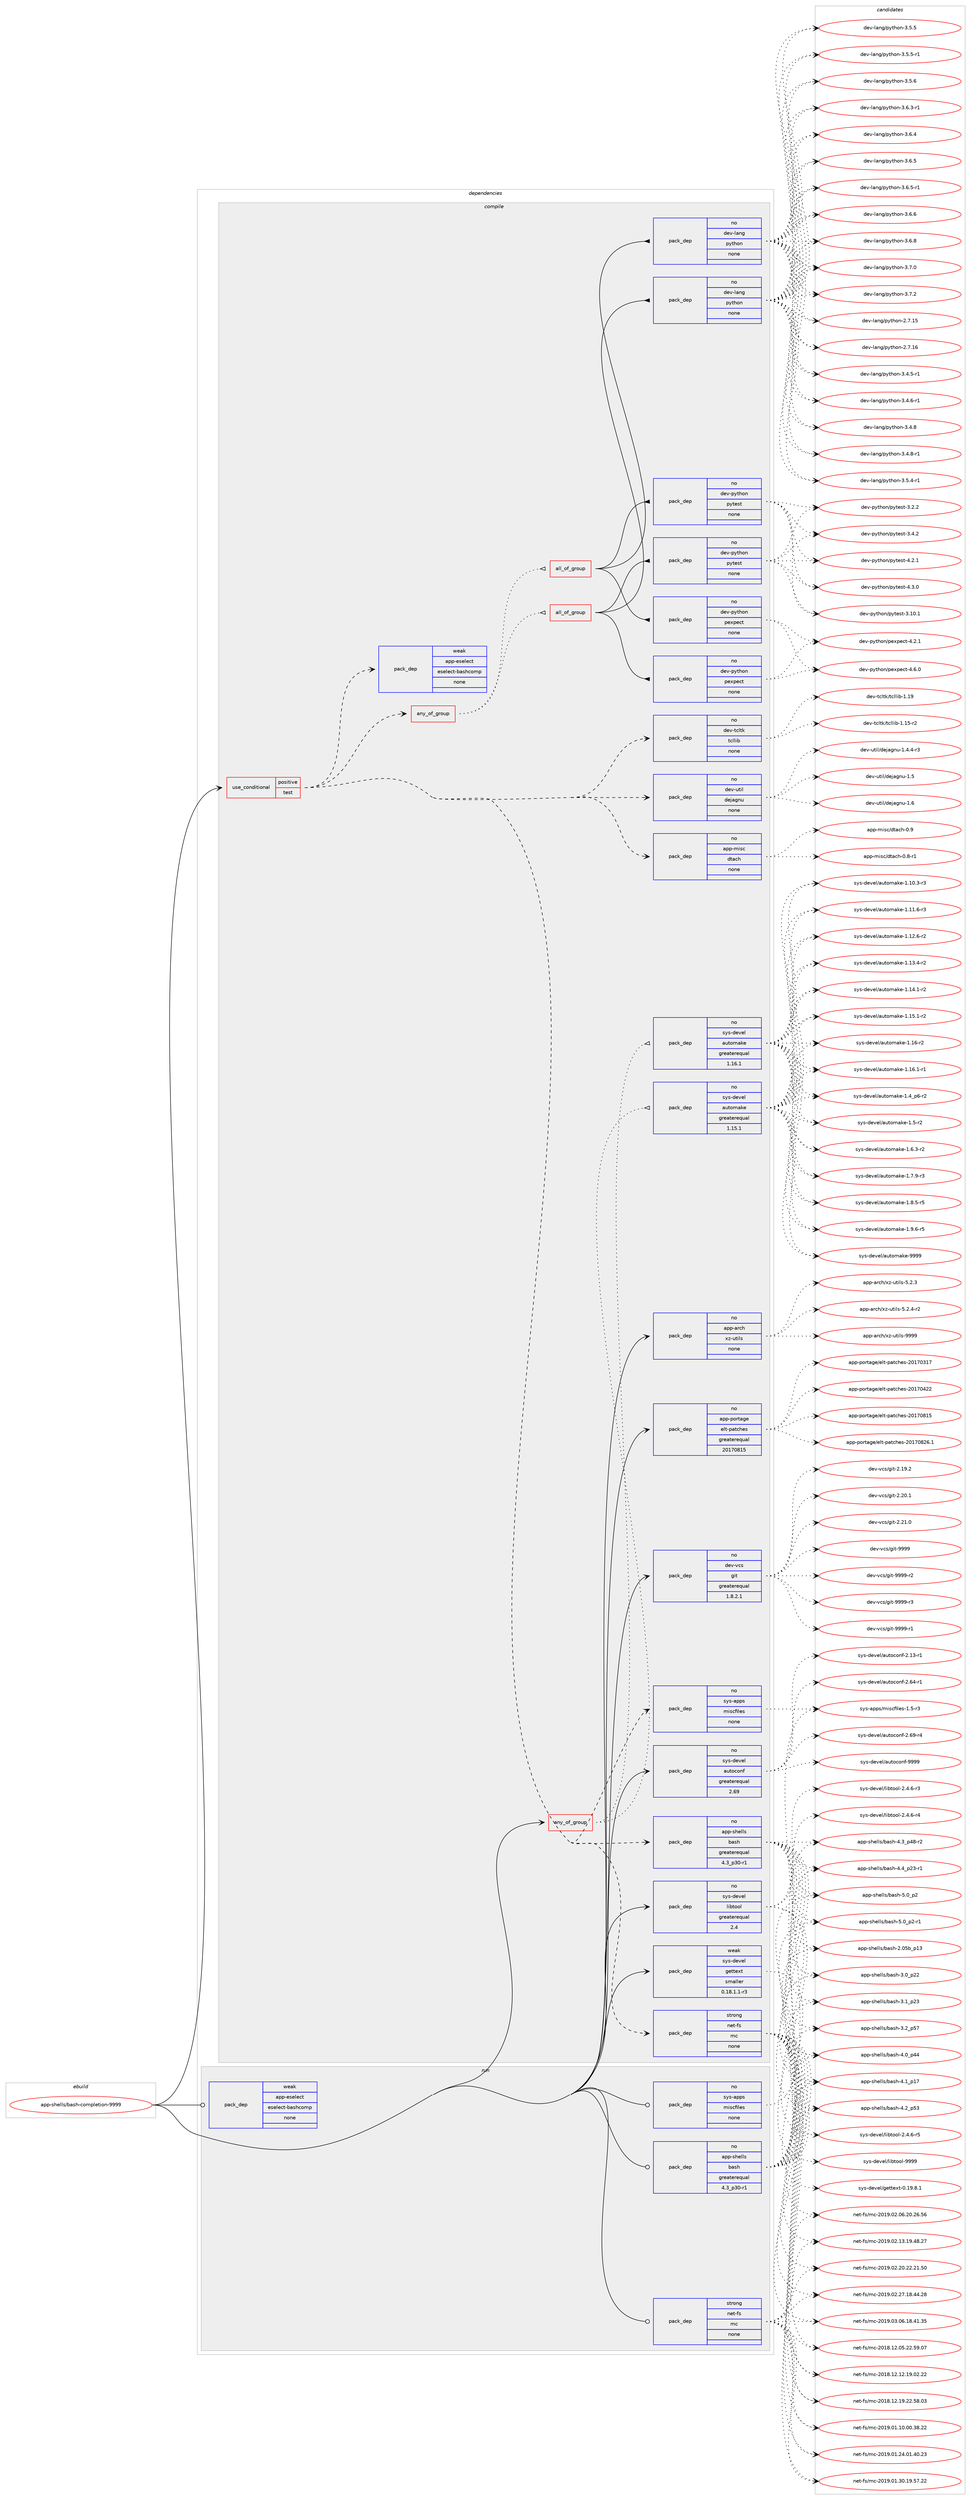 digraph prolog {

# *************
# Graph options
# *************

newrank=true;
concentrate=true;
compound=true;
graph [rankdir=LR,fontname=Helvetica,fontsize=10,ranksep=1.5];#, ranksep=2.5, nodesep=0.2];
edge  [arrowhead=vee];
node  [fontname=Helvetica,fontsize=10];

# **********
# The ebuild
# **********

subgraph cluster_leftcol {
color=gray;
rank=same;
label=<<i>ebuild</i>>;
id [label="app-shells/bash-completion-9999", color=red, width=4, href="../app-shells/bash-completion-9999.svg"];
}

# ****************
# The dependencies
# ****************

subgraph cluster_midcol {
color=gray;
label=<<i>dependencies</i>>;
subgraph cluster_compile {
fillcolor="#eeeeee";
style=filled;
label=<<i>compile</i>>;
subgraph any19889 {
dependency1307305 [label=<<TABLE BORDER="0" CELLBORDER="1" CELLSPACING="0" CELLPADDING="4"><TR><TD CELLPADDING="10">any_of_group</TD></TR></TABLE>>, shape=none, color=red];subgraph pack931637 {
dependency1307306 [label=<<TABLE BORDER="0" CELLBORDER="1" CELLSPACING="0" CELLPADDING="4" WIDTH="220"><TR><TD ROWSPAN="6" CELLPADDING="30">pack_dep</TD></TR><TR><TD WIDTH="110">no</TD></TR><TR><TD>sys-devel</TD></TR><TR><TD>automake</TD></TR><TR><TD>greaterequal</TD></TR><TR><TD>1.16.1</TD></TR></TABLE>>, shape=none, color=blue];
}
dependency1307305:e -> dependency1307306:w [weight=20,style="dotted",arrowhead="oinv"];
subgraph pack931638 {
dependency1307307 [label=<<TABLE BORDER="0" CELLBORDER="1" CELLSPACING="0" CELLPADDING="4" WIDTH="220"><TR><TD ROWSPAN="6" CELLPADDING="30">pack_dep</TD></TR><TR><TD WIDTH="110">no</TD></TR><TR><TD>sys-devel</TD></TR><TR><TD>automake</TD></TR><TR><TD>greaterequal</TD></TR><TR><TD>1.15.1</TD></TR></TABLE>>, shape=none, color=blue];
}
dependency1307305:e -> dependency1307307:w [weight=20,style="dotted",arrowhead="oinv"];
}
id:e -> dependency1307305:w [weight=20,style="solid",arrowhead="vee"];
subgraph cond355235 {
dependency1307308 [label=<<TABLE BORDER="0" CELLBORDER="1" CELLSPACING="0" CELLPADDING="4"><TR><TD ROWSPAN="3" CELLPADDING="10">use_conditional</TD></TR><TR><TD>positive</TD></TR><TR><TD>test</TD></TR></TABLE>>, shape=none, color=red];
subgraph pack931639 {
dependency1307309 [label=<<TABLE BORDER="0" CELLBORDER="1" CELLSPACING="0" CELLPADDING="4" WIDTH="220"><TR><TD ROWSPAN="6" CELLPADDING="30">pack_dep</TD></TR><TR><TD WIDTH="110">no</TD></TR><TR><TD>app-shells</TD></TR><TR><TD>bash</TD></TR><TR><TD>greaterequal</TD></TR><TR><TD>4.3_p30-r1</TD></TR></TABLE>>, shape=none, color=blue];
}
dependency1307308:e -> dependency1307309:w [weight=20,style="dashed",arrowhead="vee"];
subgraph pack931640 {
dependency1307310 [label=<<TABLE BORDER="0" CELLBORDER="1" CELLSPACING="0" CELLPADDING="4" WIDTH="220"><TR><TD ROWSPAN="6" CELLPADDING="30">pack_dep</TD></TR><TR><TD WIDTH="110">no</TD></TR><TR><TD>sys-apps</TD></TR><TR><TD>miscfiles</TD></TR><TR><TD>none</TD></TR><TR><TD></TD></TR></TABLE>>, shape=none, color=blue];
}
dependency1307308:e -> dependency1307310:w [weight=20,style="dashed",arrowhead="vee"];
subgraph pack931641 {
dependency1307311 [label=<<TABLE BORDER="0" CELLBORDER="1" CELLSPACING="0" CELLPADDING="4" WIDTH="220"><TR><TD ROWSPAN="6" CELLPADDING="30">pack_dep</TD></TR><TR><TD WIDTH="110">weak</TD></TR><TR><TD>app-eselect</TD></TR><TR><TD>eselect-bashcomp</TD></TR><TR><TD>none</TD></TR><TR><TD></TD></TR></TABLE>>, shape=none, color=blue];
}
dependency1307308:e -> dependency1307311:w [weight=20,style="dashed",arrowhead="vee"];
subgraph pack931642 {
dependency1307312 [label=<<TABLE BORDER="0" CELLBORDER="1" CELLSPACING="0" CELLPADDING="4" WIDTH="220"><TR><TD ROWSPAN="6" CELLPADDING="30">pack_dep</TD></TR><TR><TD WIDTH="110">strong</TD></TR><TR><TD>net-fs</TD></TR><TR><TD>mc</TD></TR><TR><TD>none</TD></TR><TR><TD></TD></TR></TABLE>>, shape=none, color=blue];
}
dependency1307308:e -> dependency1307312:w [weight=20,style="dashed",arrowhead="vee"];
subgraph pack931643 {
dependency1307313 [label=<<TABLE BORDER="0" CELLBORDER="1" CELLSPACING="0" CELLPADDING="4" WIDTH="220"><TR><TD ROWSPAN="6" CELLPADDING="30">pack_dep</TD></TR><TR><TD WIDTH="110">no</TD></TR><TR><TD>app-misc</TD></TR><TR><TD>dtach</TD></TR><TR><TD>none</TD></TR><TR><TD></TD></TR></TABLE>>, shape=none, color=blue];
}
dependency1307308:e -> dependency1307313:w [weight=20,style="dashed",arrowhead="vee"];
subgraph pack931644 {
dependency1307314 [label=<<TABLE BORDER="0" CELLBORDER="1" CELLSPACING="0" CELLPADDING="4" WIDTH="220"><TR><TD ROWSPAN="6" CELLPADDING="30">pack_dep</TD></TR><TR><TD WIDTH="110">no</TD></TR><TR><TD>dev-util</TD></TR><TR><TD>dejagnu</TD></TR><TR><TD>none</TD></TR><TR><TD></TD></TR></TABLE>>, shape=none, color=blue];
}
dependency1307308:e -> dependency1307314:w [weight=20,style="dashed",arrowhead="vee"];
subgraph pack931645 {
dependency1307315 [label=<<TABLE BORDER="0" CELLBORDER="1" CELLSPACING="0" CELLPADDING="4" WIDTH="220"><TR><TD ROWSPAN="6" CELLPADDING="30">pack_dep</TD></TR><TR><TD WIDTH="110">no</TD></TR><TR><TD>dev-tcltk</TD></TR><TR><TD>tcllib</TD></TR><TR><TD>none</TD></TR><TR><TD></TD></TR></TABLE>>, shape=none, color=blue];
}
dependency1307308:e -> dependency1307315:w [weight=20,style="dashed",arrowhead="vee"];
subgraph any19890 {
dependency1307316 [label=<<TABLE BORDER="0" CELLBORDER="1" CELLSPACING="0" CELLPADDING="4"><TR><TD CELLPADDING="10">any_of_group</TD></TR></TABLE>>, shape=none, color=red];subgraph all547 {
dependency1307317 [label=<<TABLE BORDER="0" CELLBORDER="1" CELLSPACING="0" CELLPADDING="4"><TR><TD CELLPADDING="10">all_of_group</TD></TR></TABLE>>, shape=none, color=red];subgraph pack931646 {
dependency1307318 [label=<<TABLE BORDER="0" CELLBORDER="1" CELLSPACING="0" CELLPADDING="4" WIDTH="220"><TR><TD ROWSPAN="6" CELLPADDING="30">pack_dep</TD></TR><TR><TD WIDTH="110">no</TD></TR><TR><TD>dev-lang</TD></TR><TR><TD>python</TD></TR><TR><TD>none</TD></TR><TR><TD></TD></TR></TABLE>>, shape=none, color=blue];
}
dependency1307317:e -> dependency1307318:w [weight=20,style="solid",arrowhead="inv"];
subgraph pack931647 {
dependency1307319 [label=<<TABLE BORDER="0" CELLBORDER="1" CELLSPACING="0" CELLPADDING="4" WIDTH="220"><TR><TD ROWSPAN="6" CELLPADDING="30">pack_dep</TD></TR><TR><TD WIDTH="110">no</TD></TR><TR><TD>dev-python</TD></TR><TR><TD>pexpect</TD></TR><TR><TD>none</TD></TR><TR><TD></TD></TR></TABLE>>, shape=none, color=blue];
}
dependency1307317:e -> dependency1307319:w [weight=20,style="solid",arrowhead="inv"];
subgraph pack931648 {
dependency1307320 [label=<<TABLE BORDER="0" CELLBORDER="1" CELLSPACING="0" CELLPADDING="4" WIDTH="220"><TR><TD ROWSPAN="6" CELLPADDING="30">pack_dep</TD></TR><TR><TD WIDTH="110">no</TD></TR><TR><TD>dev-python</TD></TR><TR><TD>pytest</TD></TR><TR><TD>none</TD></TR><TR><TD></TD></TR></TABLE>>, shape=none, color=blue];
}
dependency1307317:e -> dependency1307320:w [weight=20,style="solid",arrowhead="inv"];
}
dependency1307316:e -> dependency1307317:w [weight=20,style="dotted",arrowhead="oinv"];
subgraph all548 {
dependency1307321 [label=<<TABLE BORDER="0" CELLBORDER="1" CELLSPACING="0" CELLPADDING="4"><TR><TD CELLPADDING="10">all_of_group</TD></TR></TABLE>>, shape=none, color=red];subgraph pack931649 {
dependency1307322 [label=<<TABLE BORDER="0" CELLBORDER="1" CELLSPACING="0" CELLPADDING="4" WIDTH="220"><TR><TD ROWSPAN="6" CELLPADDING="30">pack_dep</TD></TR><TR><TD WIDTH="110">no</TD></TR><TR><TD>dev-lang</TD></TR><TR><TD>python</TD></TR><TR><TD>none</TD></TR><TR><TD></TD></TR></TABLE>>, shape=none, color=blue];
}
dependency1307321:e -> dependency1307322:w [weight=20,style="solid",arrowhead="inv"];
subgraph pack931650 {
dependency1307323 [label=<<TABLE BORDER="0" CELLBORDER="1" CELLSPACING="0" CELLPADDING="4" WIDTH="220"><TR><TD ROWSPAN="6" CELLPADDING="30">pack_dep</TD></TR><TR><TD WIDTH="110">no</TD></TR><TR><TD>dev-python</TD></TR><TR><TD>pexpect</TD></TR><TR><TD>none</TD></TR><TR><TD></TD></TR></TABLE>>, shape=none, color=blue];
}
dependency1307321:e -> dependency1307323:w [weight=20,style="solid",arrowhead="inv"];
subgraph pack931651 {
dependency1307324 [label=<<TABLE BORDER="0" CELLBORDER="1" CELLSPACING="0" CELLPADDING="4" WIDTH="220"><TR><TD ROWSPAN="6" CELLPADDING="30">pack_dep</TD></TR><TR><TD WIDTH="110">no</TD></TR><TR><TD>dev-python</TD></TR><TR><TD>pytest</TD></TR><TR><TD>none</TD></TR><TR><TD></TD></TR></TABLE>>, shape=none, color=blue];
}
dependency1307321:e -> dependency1307324:w [weight=20,style="solid",arrowhead="inv"];
}
dependency1307316:e -> dependency1307321:w [weight=20,style="dotted",arrowhead="oinv"];
}
dependency1307308:e -> dependency1307316:w [weight=20,style="dashed",arrowhead="vee"];
}
id:e -> dependency1307308:w [weight=20,style="solid",arrowhead="vee"];
subgraph pack931652 {
dependency1307325 [label=<<TABLE BORDER="0" CELLBORDER="1" CELLSPACING="0" CELLPADDING="4" WIDTH="220"><TR><TD ROWSPAN="6" CELLPADDING="30">pack_dep</TD></TR><TR><TD WIDTH="110">no</TD></TR><TR><TD>app-arch</TD></TR><TR><TD>xz-utils</TD></TR><TR><TD>none</TD></TR><TR><TD></TD></TR></TABLE>>, shape=none, color=blue];
}
id:e -> dependency1307325:w [weight=20,style="solid",arrowhead="vee"];
subgraph pack931653 {
dependency1307326 [label=<<TABLE BORDER="0" CELLBORDER="1" CELLSPACING="0" CELLPADDING="4" WIDTH="220"><TR><TD ROWSPAN="6" CELLPADDING="30">pack_dep</TD></TR><TR><TD WIDTH="110">no</TD></TR><TR><TD>app-portage</TD></TR><TR><TD>elt-patches</TD></TR><TR><TD>greaterequal</TD></TR><TR><TD>20170815</TD></TR></TABLE>>, shape=none, color=blue];
}
id:e -> dependency1307326:w [weight=20,style="solid",arrowhead="vee"];
subgraph pack931654 {
dependency1307327 [label=<<TABLE BORDER="0" CELLBORDER="1" CELLSPACING="0" CELLPADDING="4" WIDTH="220"><TR><TD ROWSPAN="6" CELLPADDING="30">pack_dep</TD></TR><TR><TD WIDTH="110">no</TD></TR><TR><TD>dev-vcs</TD></TR><TR><TD>git</TD></TR><TR><TD>greaterequal</TD></TR><TR><TD>1.8.2.1</TD></TR></TABLE>>, shape=none, color=blue];
}
id:e -> dependency1307327:w [weight=20,style="solid",arrowhead="vee"];
subgraph pack931655 {
dependency1307328 [label=<<TABLE BORDER="0" CELLBORDER="1" CELLSPACING="0" CELLPADDING="4" WIDTH="220"><TR><TD ROWSPAN="6" CELLPADDING="30">pack_dep</TD></TR><TR><TD WIDTH="110">no</TD></TR><TR><TD>sys-devel</TD></TR><TR><TD>autoconf</TD></TR><TR><TD>greaterequal</TD></TR><TR><TD>2.69</TD></TR></TABLE>>, shape=none, color=blue];
}
id:e -> dependency1307328:w [weight=20,style="solid",arrowhead="vee"];
subgraph pack931656 {
dependency1307329 [label=<<TABLE BORDER="0" CELLBORDER="1" CELLSPACING="0" CELLPADDING="4" WIDTH="220"><TR><TD ROWSPAN="6" CELLPADDING="30">pack_dep</TD></TR><TR><TD WIDTH="110">no</TD></TR><TR><TD>sys-devel</TD></TR><TR><TD>libtool</TD></TR><TR><TD>greaterequal</TD></TR><TR><TD>2.4</TD></TR></TABLE>>, shape=none, color=blue];
}
id:e -> dependency1307329:w [weight=20,style="solid",arrowhead="vee"];
subgraph pack931657 {
dependency1307330 [label=<<TABLE BORDER="0" CELLBORDER="1" CELLSPACING="0" CELLPADDING="4" WIDTH="220"><TR><TD ROWSPAN="6" CELLPADDING="30">pack_dep</TD></TR><TR><TD WIDTH="110">weak</TD></TR><TR><TD>sys-devel</TD></TR><TR><TD>gettext</TD></TR><TR><TD>smaller</TD></TR><TR><TD>0.18.1.1-r3</TD></TR></TABLE>>, shape=none, color=blue];
}
id:e -> dependency1307330:w [weight=20,style="solid",arrowhead="vee"];
}
subgraph cluster_compileandrun {
fillcolor="#eeeeee";
style=filled;
label=<<i>compile and run</i>>;
}
subgraph cluster_run {
fillcolor="#eeeeee";
style=filled;
label=<<i>run</i>>;
subgraph pack931658 {
dependency1307331 [label=<<TABLE BORDER="0" CELLBORDER="1" CELLSPACING="0" CELLPADDING="4" WIDTH="220"><TR><TD ROWSPAN="6" CELLPADDING="30">pack_dep</TD></TR><TR><TD WIDTH="110">no</TD></TR><TR><TD>app-shells</TD></TR><TR><TD>bash</TD></TR><TR><TD>greaterequal</TD></TR><TR><TD>4.3_p30-r1</TD></TR></TABLE>>, shape=none, color=blue];
}
id:e -> dependency1307331:w [weight=20,style="solid",arrowhead="odot"];
subgraph pack931659 {
dependency1307332 [label=<<TABLE BORDER="0" CELLBORDER="1" CELLSPACING="0" CELLPADDING="4" WIDTH="220"><TR><TD ROWSPAN="6" CELLPADDING="30">pack_dep</TD></TR><TR><TD WIDTH="110">no</TD></TR><TR><TD>sys-apps</TD></TR><TR><TD>miscfiles</TD></TR><TR><TD>none</TD></TR><TR><TD></TD></TR></TABLE>>, shape=none, color=blue];
}
id:e -> dependency1307332:w [weight=20,style="solid",arrowhead="odot"];
subgraph pack931660 {
dependency1307333 [label=<<TABLE BORDER="0" CELLBORDER="1" CELLSPACING="0" CELLPADDING="4" WIDTH="220"><TR><TD ROWSPAN="6" CELLPADDING="30">pack_dep</TD></TR><TR><TD WIDTH="110">strong</TD></TR><TR><TD>net-fs</TD></TR><TR><TD>mc</TD></TR><TR><TD>none</TD></TR><TR><TD></TD></TR></TABLE>>, shape=none, color=blue];
}
id:e -> dependency1307333:w [weight=20,style="solid",arrowhead="odot"];
subgraph pack931661 {
dependency1307334 [label=<<TABLE BORDER="0" CELLBORDER="1" CELLSPACING="0" CELLPADDING="4" WIDTH="220"><TR><TD ROWSPAN="6" CELLPADDING="30">pack_dep</TD></TR><TR><TD WIDTH="110">weak</TD></TR><TR><TD>app-eselect</TD></TR><TR><TD>eselect-bashcomp</TD></TR><TR><TD>none</TD></TR><TR><TD></TD></TR></TABLE>>, shape=none, color=blue];
}
id:e -> dependency1307334:w [weight=20,style="solid",arrowhead="odot"];
}
}

# **************
# The candidates
# **************

subgraph cluster_choices {
rank=same;
color=gray;
label=<<i>candidates</i>>;

subgraph choice931637 {
color=black;
nodesep=1;
choice11512111545100101118101108479711711611110997107101454946494846514511451 [label="sys-devel/automake-1.10.3-r3", color=red, width=4,href="../sys-devel/automake-1.10.3-r3.svg"];
choice11512111545100101118101108479711711611110997107101454946494946544511451 [label="sys-devel/automake-1.11.6-r3", color=red, width=4,href="../sys-devel/automake-1.11.6-r3.svg"];
choice11512111545100101118101108479711711611110997107101454946495046544511450 [label="sys-devel/automake-1.12.6-r2", color=red, width=4,href="../sys-devel/automake-1.12.6-r2.svg"];
choice11512111545100101118101108479711711611110997107101454946495146524511450 [label="sys-devel/automake-1.13.4-r2", color=red, width=4,href="../sys-devel/automake-1.13.4-r2.svg"];
choice11512111545100101118101108479711711611110997107101454946495246494511450 [label="sys-devel/automake-1.14.1-r2", color=red, width=4,href="../sys-devel/automake-1.14.1-r2.svg"];
choice11512111545100101118101108479711711611110997107101454946495346494511450 [label="sys-devel/automake-1.15.1-r2", color=red, width=4,href="../sys-devel/automake-1.15.1-r2.svg"];
choice1151211154510010111810110847971171161111099710710145494649544511450 [label="sys-devel/automake-1.16-r2", color=red, width=4,href="../sys-devel/automake-1.16-r2.svg"];
choice11512111545100101118101108479711711611110997107101454946495446494511449 [label="sys-devel/automake-1.16.1-r1", color=red, width=4,href="../sys-devel/automake-1.16.1-r1.svg"];
choice115121115451001011181011084797117116111109971071014549465295112544511450 [label="sys-devel/automake-1.4_p6-r2", color=red, width=4,href="../sys-devel/automake-1.4_p6-r2.svg"];
choice11512111545100101118101108479711711611110997107101454946534511450 [label="sys-devel/automake-1.5-r2", color=red, width=4,href="../sys-devel/automake-1.5-r2.svg"];
choice115121115451001011181011084797117116111109971071014549465446514511450 [label="sys-devel/automake-1.6.3-r2", color=red, width=4,href="../sys-devel/automake-1.6.3-r2.svg"];
choice115121115451001011181011084797117116111109971071014549465546574511451 [label="sys-devel/automake-1.7.9-r3", color=red, width=4,href="../sys-devel/automake-1.7.9-r3.svg"];
choice115121115451001011181011084797117116111109971071014549465646534511453 [label="sys-devel/automake-1.8.5-r5", color=red, width=4,href="../sys-devel/automake-1.8.5-r5.svg"];
choice115121115451001011181011084797117116111109971071014549465746544511453 [label="sys-devel/automake-1.9.6-r5", color=red, width=4,href="../sys-devel/automake-1.9.6-r5.svg"];
choice115121115451001011181011084797117116111109971071014557575757 [label="sys-devel/automake-9999", color=red, width=4,href="../sys-devel/automake-9999.svg"];
dependency1307306:e -> choice11512111545100101118101108479711711611110997107101454946494846514511451:w [style=dotted,weight="100"];
dependency1307306:e -> choice11512111545100101118101108479711711611110997107101454946494946544511451:w [style=dotted,weight="100"];
dependency1307306:e -> choice11512111545100101118101108479711711611110997107101454946495046544511450:w [style=dotted,weight="100"];
dependency1307306:e -> choice11512111545100101118101108479711711611110997107101454946495146524511450:w [style=dotted,weight="100"];
dependency1307306:e -> choice11512111545100101118101108479711711611110997107101454946495246494511450:w [style=dotted,weight="100"];
dependency1307306:e -> choice11512111545100101118101108479711711611110997107101454946495346494511450:w [style=dotted,weight="100"];
dependency1307306:e -> choice1151211154510010111810110847971171161111099710710145494649544511450:w [style=dotted,weight="100"];
dependency1307306:e -> choice11512111545100101118101108479711711611110997107101454946495446494511449:w [style=dotted,weight="100"];
dependency1307306:e -> choice115121115451001011181011084797117116111109971071014549465295112544511450:w [style=dotted,weight="100"];
dependency1307306:e -> choice11512111545100101118101108479711711611110997107101454946534511450:w [style=dotted,weight="100"];
dependency1307306:e -> choice115121115451001011181011084797117116111109971071014549465446514511450:w [style=dotted,weight="100"];
dependency1307306:e -> choice115121115451001011181011084797117116111109971071014549465546574511451:w [style=dotted,weight="100"];
dependency1307306:e -> choice115121115451001011181011084797117116111109971071014549465646534511453:w [style=dotted,weight="100"];
dependency1307306:e -> choice115121115451001011181011084797117116111109971071014549465746544511453:w [style=dotted,weight="100"];
dependency1307306:e -> choice115121115451001011181011084797117116111109971071014557575757:w [style=dotted,weight="100"];
}
subgraph choice931638 {
color=black;
nodesep=1;
choice11512111545100101118101108479711711611110997107101454946494846514511451 [label="sys-devel/automake-1.10.3-r3", color=red, width=4,href="../sys-devel/automake-1.10.3-r3.svg"];
choice11512111545100101118101108479711711611110997107101454946494946544511451 [label="sys-devel/automake-1.11.6-r3", color=red, width=4,href="../sys-devel/automake-1.11.6-r3.svg"];
choice11512111545100101118101108479711711611110997107101454946495046544511450 [label="sys-devel/automake-1.12.6-r2", color=red, width=4,href="../sys-devel/automake-1.12.6-r2.svg"];
choice11512111545100101118101108479711711611110997107101454946495146524511450 [label="sys-devel/automake-1.13.4-r2", color=red, width=4,href="../sys-devel/automake-1.13.4-r2.svg"];
choice11512111545100101118101108479711711611110997107101454946495246494511450 [label="sys-devel/automake-1.14.1-r2", color=red, width=4,href="../sys-devel/automake-1.14.1-r2.svg"];
choice11512111545100101118101108479711711611110997107101454946495346494511450 [label="sys-devel/automake-1.15.1-r2", color=red, width=4,href="../sys-devel/automake-1.15.1-r2.svg"];
choice1151211154510010111810110847971171161111099710710145494649544511450 [label="sys-devel/automake-1.16-r2", color=red, width=4,href="../sys-devel/automake-1.16-r2.svg"];
choice11512111545100101118101108479711711611110997107101454946495446494511449 [label="sys-devel/automake-1.16.1-r1", color=red, width=4,href="../sys-devel/automake-1.16.1-r1.svg"];
choice115121115451001011181011084797117116111109971071014549465295112544511450 [label="sys-devel/automake-1.4_p6-r2", color=red, width=4,href="../sys-devel/automake-1.4_p6-r2.svg"];
choice11512111545100101118101108479711711611110997107101454946534511450 [label="sys-devel/automake-1.5-r2", color=red, width=4,href="../sys-devel/automake-1.5-r2.svg"];
choice115121115451001011181011084797117116111109971071014549465446514511450 [label="sys-devel/automake-1.6.3-r2", color=red, width=4,href="../sys-devel/automake-1.6.3-r2.svg"];
choice115121115451001011181011084797117116111109971071014549465546574511451 [label="sys-devel/automake-1.7.9-r3", color=red, width=4,href="../sys-devel/automake-1.7.9-r3.svg"];
choice115121115451001011181011084797117116111109971071014549465646534511453 [label="sys-devel/automake-1.8.5-r5", color=red, width=4,href="../sys-devel/automake-1.8.5-r5.svg"];
choice115121115451001011181011084797117116111109971071014549465746544511453 [label="sys-devel/automake-1.9.6-r5", color=red, width=4,href="../sys-devel/automake-1.9.6-r5.svg"];
choice115121115451001011181011084797117116111109971071014557575757 [label="sys-devel/automake-9999", color=red, width=4,href="../sys-devel/automake-9999.svg"];
dependency1307307:e -> choice11512111545100101118101108479711711611110997107101454946494846514511451:w [style=dotted,weight="100"];
dependency1307307:e -> choice11512111545100101118101108479711711611110997107101454946494946544511451:w [style=dotted,weight="100"];
dependency1307307:e -> choice11512111545100101118101108479711711611110997107101454946495046544511450:w [style=dotted,weight="100"];
dependency1307307:e -> choice11512111545100101118101108479711711611110997107101454946495146524511450:w [style=dotted,weight="100"];
dependency1307307:e -> choice11512111545100101118101108479711711611110997107101454946495246494511450:w [style=dotted,weight="100"];
dependency1307307:e -> choice11512111545100101118101108479711711611110997107101454946495346494511450:w [style=dotted,weight="100"];
dependency1307307:e -> choice1151211154510010111810110847971171161111099710710145494649544511450:w [style=dotted,weight="100"];
dependency1307307:e -> choice11512111545100101118101108479711711611110997107101454946495446494511449:w [style=dotted,weight="100"];
dependency1307307:e -> choice115121115451001011181011084797117116111109971071014549465295112544511450:w [style=dotted,weight="100"];
dependency1307307:e -> choice11512111545100101118101108479711711611110997107101454946534511450:w [style=dotted,weight="100"];
dependency1307307:e -> choice115121115451001011181011084797117116111109971071014549465446514511450:w [style=dotted,weight="100"];
dependency1307307:e -> choice115121115451001011181011084797117116111109971071014549465546574511451:w [style=dotted,weight="100"];
dependency1307307:e -> choice115121115451001011181011084797117116111109971071014549465646534511453:w [style=dotted,weight="100"];
dependency1307307:e -> choice115121115451001011181011084797117116111109971071014549465746544511453:w [style=dotted,weight="100"];
dependency1307307:e -> choice115121115451001011181011084797117116111109971071014557575757:w [style=dotted,weight="100"];
}
subgraph choice931639 {
color=black;
nodesep=1;
choice9711211245115104101108108115479897115104455046485398951124951 [label="app-shells/bash-2.05b_p13", color=red, width=4,href="../app-shells/bash-2.05b_p13.svg"];
choice971121124511510410110810811547989711510445514648951125050 [label="app-shells/bash-3.0_p22", color=red, width=4,href="../app-shells/bash-3.0_p22.svg"];
choice971121124511510410110810811547989711510445514649951125051 [label="app-shells/bash-3.1_p23", color=red, width=4,href="../app-shells/bash-3.1_p23.svg"];
choice971121124511510410110810811547989711510445514650951125355 [label="app-shells/bash-3.2_p57", color=red, width=4,href="../app-shells/bash-3.2_p57.svg"];
choice971121124511510410110810811547989711510445524648951125252 [label="app-shells/bash-4.0_p44", color=red, width=4,href="../app-shells/bash-4.0_p44.svg"];
choice971121124511510410110810811547989711510445524649951124955 [label="app-shells/bash-4.1_p17", color=red, width=4,href="../app-shells/bash-4.1_p17.svg"];
choice971121124511510410110810811547989711510445524650951125351 [label="app-shells/bash-4.2_p53", color=red, width=4,href="../app-shells/bash-4.2_p53.svg"];
choice9711211245115104101108108115479897115104455246519511252564511450 [label="app-shells/bash-4.3_p48-r2", color=red, width=4,href="../app-shells/bash-4.3_p48-r2.svg"];
choice9711211245115104101108108115479897115104455246529511250514511449 [label="app-shells/bash-4.4_p23-r1", color=red, width=4,href="../app-shells/bash-4.4_p23-r1.svg"];
choice9711211245115104101108108115479897115104455346489511250 [label="app-shells/bash-5.0_p2", color=red, width=4,href="../app-shells/bash-5.0_p2.svg"];
choice97112112451151041011081081154798971151044553464895112504511449 [label="app-shells/bash-5.0_p2-r1", color=red, width=4,href="../app-shells/bash-5.0_p2-r1.svg"];
dependency1307309:e -> choice9711211245115104101108108115479897115104455046485398951124951:w [style=dotted,weight="100"];
dependency1307309:e -> choice971121124511510410110810811547989711510445514648951125050:w [style=dotted,weight="100"];
dependency1307309:e -> choice971121124511510410110810811547989711510445514649951125051:w [style=dotted,weight="100"];
dependency1307309:e -> choice971121124511510410110810811547989711510445514650951125355:w [style=dotted,weight="100"];
dependency1307309:e -> choice971121124511510410110810811547989711510445524648951125252:w [style=dotted,weight="100"];
dependency1307309:e -> choice971121124511510410110810811547989711510445524649951124955:w [style=dotted,weight="100"];
dependency1307309:e -> choice971121124511510410110810811547989711510445524650951125351:w [style=dotted,weight="100"];
dependency1307309:e -> choice9711211245115104101108108115479897115104455246519511252564511450:w [style=dotted,weight="100"];
dependency1307309:e -> choice9711211245115104101108108115479897115104455246529511250514511449:w [style=dotted,weight="100"];
dependency1307309:e -> choice9711211245115104101108108115479897115104455346489511250:w [style=dotted,weight="100"];
dependency1307309:e -> choice97112112451151041011081081154798971151044553464895112504511449:w [style=dotted,weight="100"];
}
subgraph choice931640 {
color=black;
nodesep=1;
choice11512111545971121121154710910511599102105108101115454946534511451 [label="sys-apps/miscfiles-1.5-r3", color=red, width=4,href="../sys-apps/miscfiles-1.5-r3.svg"];
dependency1307310:e -> choice11512111545971121121154710910511599102105108101115454946534511451:w [style=dotted,weight="100"];
}
subgraph choice931641 {
color=black;
nodesep=1;
}
subgraph choice931642 {
color=black;
nodesep=1;
choice1101011164510211547109994550484956464950464853465050465357464855 [label="net-fs/mc-2018.12.05.22.59.07", color=red, width=4,href="../net-fs/mc-2018.12.05.22.59.07.svg"];
choice1101011164510211547109994550484956464950464950464957464850465050 [label="net-fs/mc-2018.12.12.19.02.22", color=red, width=4,href="../net-fs/mc-2018.12.12.19.02.22.svg"];
choice1101011164510211547109994550484956464950464957465050465356464851 [label="net-fs/mc-2018.12.19.22.58.03", color=red, width=4,href="../net-fs/mc-2018.12.19.22.58.03.svg"];
choice1101011164510211547109994550484957464849464948464848465156465050 [label="net-fs/mc-2019.01.10.00.38.22", color=red, width=4,href="../net-fs/mc-2019.01.10.00.38.22.svg"];
choice1101011164510211547109994550484957464849465052464849465248465051 [label="net-fs/mc-2019.01.24.01.40.23", color=red, width=4,href="../net-fs/mc-2019.01.24.01.40.23.svg"];
choice1101011164510211547109994550484957464849465148464957465355465050 [label="net-fs/mc-2019.01.30.19.57.22", color=red, width=4,href="../net-fs/mc-2019.01.30.19.57.22.svg"];
choice1101011164510211547109994550484957464850464854465048465054465354 [label="net-fs/mc-2019.02.06.20.26.56", color=red, width=4,href="../net-fs/mc-2019.02.06.20.26.56.svg"];
choice1101011164510211547109994550484957464850464951464957465256465055 [label="net-fs/mc-2019.02.13.19.48.27", color=red, width=4,href="../net-fs/mc-2019.02.13.19.48.27.svg"];
choice1101011164510211547109994550484957464850465048465050465049465348 [label="net-fs/mc-2019.02.20.22.21.50", color=red, width=4,href="../net-fs/mc-2019.02.20.22.21.50.svg"];
choice1101011164510211547109994550484957464850465055464956465252465056 [label="net-fs/mc-2019.02.27.18.44.28", color=red, width=4,href="../net-fs/mc-2019.02.27.18.44.28.svg"];
choice1101011164510211547109994550484957464851464854464956465249465153 [label="net-fs/mc-2019.03.06.18.41.35", color=red, width=4,href="../net-fs/mc-2019.03.06.18.41.35.svg"];
dependency1307312:e -> choice1101011164510211547109994550484956464950464853465050465357464855:w [style=dotted,weight="100"];
dependency1307312:e -> choice1101011164510211547109994550484956464950464950464957464850465050:w [style=dotted,weight="100"];
dependency1307312:e -> choice1101011164510211547109994550484956464950464957465050465356464851:w [style=dotted,weight="100"];
dependency1307312:e -> choice1101011164510211547109994550484957464849464948464848465156465050:w [style=dotted,weight="100"];
dependency1307312:e -> choice1101011164510211547109994550484957464849465052464849465248465051:w [style=dotted,weight="100"];
dependency1307312:e -> choice1101011164510211547109994550484957464849465148464957465355465050:w [style=dotted,weight="100"];
dependency1307312:e -> choice1101011164510211547109994550484957464850464854465048465054465354:w [style=dotted,weight="100"];
dependency1307312:e -> choice1101011164510211547109994550484957464850464951464957465256465055:w [style=dotted,weight="100"];
dependency1307312:e -> choice1101011164510211547109994550484957464850465048465050465049465348:w [style=dotted,weight="100"];
dependency1307312:e -> choice1101011164510211547109994550484957464850465055464956465252465056:w [style=dotted,weight="100"];
dependency1307312:e -> choice1101011164510211547109994550484957464851464854464956465249465153:w [style=dotted,weight="100"];
}
subgraph choice931643 {
color=black;
nodesep=1;
choice971121124510910511599471001169799104454846564511449 [label="app-misc/dtach-0.8-r1", color=red, width=4,href="../app-misc/dtach-0.8-r1.svg"];
choice97112112451091051159947100116979910445484657 [label="app-misc/dtach-0.9", color=red, width=4,href="../app-misc/dtach-0.9.svg"];
dependency1307313:e -> choice971121124510910511599471001169799104454846564511449:w [style=dotted,weight="100"];
dependency1307313:e -> choice97112112451091051159947100116979910445484657:w [style=dotted,weight="100"];
}
subgraph choice931644 {
color=black;
nodesep=1;
choice1001011184511711610510847100101106971031101174549465246524511451 [label="dev-util/dejagnu-1.4.4-r3", color=red, width=4,href="../dev-util/dejagnu-1.4.4-r3.svg"];
choice10010111845117116105108471001011069710311011745494653 [label="dev-util/dejagnu-1.5", color=red, width=4,href="../dev-util/dejagnu-1.5.svg"];
choice10010111845117116105108471001011069710311011745494654 [label="dev-util/dejagnu-1.6", color=red, width=4,href="../dev-util/dejagnu-1.6.svg"];
dependency1307314:e -> choice1001011184511711610510847100101106971031101174549465246524511451:w [style=dotted,weight="100"];
dependency1307314:e -> choice10010111845117116105108471001011069710311011745494653:w [style=dotted,weight="100"];
dependency1307314:e -> choice10010111845117116105108471001011069710311011745494654:w [style=dotted,weight="100"];
}
subgraph choice931645 {
color=black;
nodesep=1;
choice100101118451169910811610747116991081081059845494649534511450 [label="dev-tcltk/tcllib-1.15-r2", color=red, width=4,href="../dev-tcltk/tcllib-1.15-r2.svg"];
choice10010111845116991081161074711699108108105984549464957 [label="dev-tcltk/tcllib-1.19", color=red, width=4,href="../dev-tcltk/tcllib-1.19.svg"];
dependency1307315:e -> choice100101118451169910811610747116991081081059845494649534511450:w [style=dotted,weight="100"];
dependency1307315:e -> choice10010111845116991081161074711699108108105984549464957:w [style=dotted,weight="100"];
}
subgraph choice931646 {
color=black;
nodesep=1;
choice10010111845108971101034711212111610411111045504655464953 [label="dev-lang/python-2.7.15", color=red, width=4,href="../dev-lang/python-2.7.15.svg"];
choice10010111845108971101034711212111610411111045504655464954 [label="dev-lang/python-2.7.16", color=red, width=4,href="../dev-lang/python-2.7.16.svg"];
choice1001011184510897110103471121211161041111104551465246534511449 [label="dev-lang/python-3.4.5-r1", color=red, width=4,href="../dev-lang/python-3.4.5-r1.svg"];
choice1001011184510897110103471121211161041111104551465246544511449 [label="dev-lang/python-3.4.6-r1", color=red, width=4,href="../dev-lang/python-3.4.6-r1.svg"];
choice100101118451089711010347112121116104111110455146524656 [label="dev-lang/python-3.4.8", color=red, width=4,href="../dev-lang/python-3.4.8.svg"];
choice1001011184510897110103471121211161041111104551465246564511449 [label="dev-lang/python-3.4.8-r1", color=red, width=4,href="../dev-lang/python-3.4.8-r1.svg"];
choice1001011184510897110103471121211161041111104551465346524511449 [label="dev-lang/python-3.5.4-r1", color=red, width=4,href="../dev-lang/python-3.5.4-r1.svg"];
choice100101118451089711010347112121116104111110455146534653 [label="dev-lang/python-3.5.5", color=red, width=4,href="../dev-lang/python-3.5.5.svg"];
choice1001011184510897110103471121211161041111104551465346534511449 [label="dev-lang/python-3.5.5-r1", color=red, width=4,href="../dev-lang/python-3.5.5-r1.svg"];
choice100101118451089711010347112121116104111110455146534654 [label="dev-lang/python-3.5.6", color=red, width=4,href="../dev-lang/python-3.5.6.svg"];
choice1001011184510897110103471121211161041111104551465446514511449 [label="dev-lang/python-3.6.3-r1", color=red, width=4,href="../dev-lang/python-3.6.3-r1.svg"];
choice100101118451089711010347112121116104111110455146544652 [label="dev-lang/python-3.6.4", color=red, width=4,href="../dev-lang/python-3.6.4.svg"];
choice100101118451089711010347112121116104111110455146544653 [label="dev-lang/python-3.6.5", color=red, width=4,href="../dev-lang/python-3.6.5.svg"];
choice1001011184510897110103471121211161041111104551465446534511449 [label="dev-lang/python-3.6.5-r1", color=red, width=4,href="../dev-lang/python-3.6.5-r1.svg"];
choice100101118451089711010347112121116104111110455146544654 [label="dev-lang/python-3.6.6", color=red, width=4,href="../dev-lang/python-3.6.6.svg"];
choice100101118451089711010347112121116104111110455146544656 [label="dev-lang/python-3.6.8", color=red, width=4,href="../dev-lang/python-3.6.8.svg"];
choice100101118451089711010347112121116104111110455146554648 [label="dev-lang/python-3.7.0", color=red, width=4,href="../dev-lang/python-3.7.0.svg"];
choice100101118451089711010347112121116104111110455146554650 [label="dev-lang/python-3.7.2", color=red, width=4,href="../dev-lang/python-3.7.2.svg"];
dependency1307318:e -> choice10010111845108971101034711212111610411111045504655464953:w [style=dotted,weight="100"];
dependency1307318:e -> choice10010111845108971101034711212111610411111045504655464954:w [style=dotted,weight="100"];
dependency1307318:e -> choice1001011184510897110103471121211161041111104551465246534511449:w [style=dotted,weight="100"];
dependency1307318:e -> choice1001011184510897110103471121211161041111104551465246544511449:w [style=dotted,weight="100"];
dependency1307318:e -> choice100101118451089711010347112121116104111110455146524656:w [style=dotted,weight="100"];
dependency1307318:e -> choice1001011184510897110103471121211161041111104551465246564511449:w [style=dotted,weight="100"];
dependency1307318:e -> choice1001011184510897110103471121211161041111104551465346524511449:w [style=dotted,weight="100"];
dependency1307318:e -> choice100101118451089711010347112121116104111110455146534653:w [style=dotted,weight="100"];
dependency1307318:e -> choice1001011184510897110103471121211161041111104551465346534511449:w [style=dotted,weight="100"];
dependency1307318:e -> choice100101118451089711010347112121116104111110455146534654:w [style=dotted,weight="100"];
dependency1307318:e -> choice1001011184510897110103471121211161041111104551465446514511449:w [style=dotted,weight="100"];
dependency1307318:e -> choice100101118451089711010347112121116104111110455146544652:w [style=dotted,weight="100"];
dependency1307318:e -> choice100101118451089711010347112121116104111110455146544653:w [style=dotted,weight="100"];
dependency1307318:e -> choice1001011184510897110103471121211161041111104551465446534511449:w [style=dotted,weight="100"];
dependency1307318:e -> choice100101118451089711010347112121116104111110455146544654:w [style=dotted,weight="100"];
dependency1307318:e -> choice100101118451089711010347112121116104111110455146544656:w [style=dotted,weight="100"];
dependency1307318:e -> choice100101118451089711010347112121116104111110455146554648:w [style=dotted,weight="100"];
dependency1307318:e -> choice100101118451089711010347112121116104111110455146554650:w [style=dotted,weight="100"];
}
subgraph choice931647 {
color=black;
nodesep=1;
choice100101118451121211161041111104711210112011210199116455246504649 [label="dev-python/pexpect-4.2.1", color=red, width=4,href="../dev-python/pexpect-4.2.1.svg"];
choice100101118451121211161041111104711210112011210199116455246544648 [label="dev-python/pexpect-4.6.0", color=red, width=4,href="../dev-python/pexpect-4.6.0.svg"];
dependency1307319:e -> choice100101118451121211161041111104711210112011210199116455246504649:w [style=dotted,weight="100"];
dependency1307319:e -> choice100101118451121211161041111104711210112011210199116455246544648:w [style=dotted,weight="100"];
}
subgraph choice931648 {
color=black;
nodesep=1;
choice100101118451121211161041111104711212111610111511645514649484649 [label="dev-python/pytest-3.10.1", color=red, width=4,href="../dev-python/pytest-3.10.1.svg"];
choice1001011184511212111610411111047112121116101115116455146504650 [label="dev-python/pytest-3.2.2", color=red, width=4,href="../dev-python/pytest-3.2.2.svg"];
choice1001011184511212111610411111047112121116101115116455146524650 [label="dev-python/pytest-3.4.2", color=red, width=4,href="../dev-python/pytest-3.4.2.svg"];
choice1001011184511212111610411111047112121116101115116455246504649 [label="dev-python/pytest-4.2.1", color=red, width=4,href="../dev-python/pytest-4.2.1.svg"];
choice1001011184511212111610411111047112121116101115116455246514648 [label="dev-python/pytest-4.3.0", color=red, width=4,href="../dev-python/pytest-4.3.0.svg"];
dependency1307320:e -> choice100101118451121211161041111104711212111610111511645514649484649:w [style=dotted,weight="100"];
dependency1307320:e -> choice1001011184511212111610411111047112121116101115116455146504650:w [style=dotted,weight="100"];
dependency1307320:e -> choice1001011184511212111610411111047112121116101115116455146524650:w [style=dotted,weight="100"];
dependency1307320:e -> choice1001011184511212111610411111047112121116101115116455246504649:w [style=dotted,weight="100"];
dependency1307320:e -> choice1001011184511212111610411111047112121116101115116455246514648:w [style=dotted,weight="100"];
}
subgraph choice931649 {
color=black;
nodesep=1;
choice10010111845108971101034711212111610411111045504655464953 [label="dev-lang/python-2.7.15", color=red, width=4,href="../dev-lang/python-2.7.15.svg"];
choice10010111845108971101034711212111610411111045504655464954 [label="dev-lang/python-2.7.16", color=red, width=4,href="../dev-lang/python-2.7.16.svg"];
choice1001011184510897110103471121211161041111104551465246534511449 [label="dev-lang/python-3.4.5-r1", color=red, width=4,href="../dev-lang/python-3.4.5-r1.svg"];
choice1001011184510897110103471121211161041111104551465246544511449 [label="dev-lang/python-3.4.6-r1", color=red, width=4,href="../dev-lang/python-3.4.6-r1.svg"];
choice100101118451089711010347112121116104111110455146524656 [label="dev-lang/python-3.4.8", color=red, width=4,href="../dev-lang/python-3.4.8.svg"];
choice1001011184510897110103471121211161041111104551465246564511449 [label="dev-lang/python-3.4.8-r1", color=red, width=4,href="../dev-lang/python-3.4.8-r1.svg"];
choice1001011184510897110103471121211161041111104551465346524511449 [label="dev-lang/python-3.5.4-r1", color=red, width=4,href="../dev-lang/python-3.5.4-r1.svg"];
choice100101118451089711010347112121116104111110455146534653 [label="dev-lang/python-3.5.5", color=red, width=4,href="../dev-lang/python-3.5.5.svg"];
choice1001011184510897110103471121211161041111104551465346534511449 [label="dev-lang/python-3.5.5-r1", color=red, width=4,href="../dev-lang/python-3.5.5-r1.svg"];
choice100101118451089711010347112121116104111110455146534654 [label="dev-lang/python-3.5.6", color=red, width=4,href="../dev-lang/python-3.5.6.svg"];
choice1001011184510897110103471121211161041111104551465446514511449 [label="dev-lang/python-3.6.3-r1", color=red, width=4,href="../dev-lang/python-3.6.3-r1.svg"];
choice100101118451089711010347112121116104111110455146544652 [label="dev-lang/python-3.6.4", color=red, width=4,href="../dev-lang/python-3.6.4.svg"];
choice100101118451089711010347112121116104111110455146544653 [label="dev-lang/python-3.6.5", color=red, width=4,href="../dev-lang/python-3.6.5.svg"];
choice1001011184510897110103471121211161041111104551465446534511449 [label="dev-lang/python-3.6.5-r1", color=red, width=4,href="../dev-lang/python-3.6.5-r1.svg"];
choice100101118451089711010347112121116104111110455146544654 [label="dev-lang/python-3.6.6", color=red, width=4,href="../dev-lang/python-3.6.6.svg"];
choice100101118451089711010347112121116104111110455146544656 [label="dev-lang/python-3.6.8", color=red, width=4,href="../dev-lang/python-3.6.8.svg"];
choice100101118451089711010347112121116104111110455146554648 [label="dev-lang/python-3.7.0", color=red, width=4,href="../dev-lang/python-3.7.0.svg"];
choice100101118451089711010347112121116104111110455146554650 [label="dev-lang/python-3.7.2", color=red, width=4,href="../dev-lang/python-3.7.2.svg"];
dependency1307322:e -> choice10010111845108971101034711212111610411111045504655464953:w [style=dotted,weight="100"];
dependency1307322:e -> choice10010111845108971101034711212111610411111045504655464954:w [style=dotted,weight="100"];
dependency1307322:e -> choice1001011184510897110103471121211161041111104551465246534511449:w [style=dotted,weight="100"];
dependency1307322:e -> choice1001011184510897110103471121211161041111104551465246544511449:w [style=dotted,weight="100"];
dependency1307322:e -> choice100101118451089711010347112121116104111110455146524656:w [style=dotted,weight="100"];
dependency1307322:e -> choice1001011184510897110103471121211161041111104551465246564511449:w [style=dotted,weight="100"];
dependency1307322:e -> choice1001011184510897110103471121211161041111104551465346524511449:w [style=dotted,weight="100"];
dependency1307322:e -> choice100101118451089711010347112121116104111110455146534653:w [style=dotted,weight="100"];
dependency1307322:e -> choice1001011184510897110103471121211161041111104551465346534511449:w [style=dotted,weight="100"];
dependency1307322:e -> choice100101118451089711010347112121116104111110455146534654:w [style=dotted,weight="100"];
dependency1307322:e -> choice1001011184510897110103471121211161041111104551465446514511449:w [style=dotted,weight="100"];
dependency1307322:e -> choice100101118451089711010347112121116104111110455146544652:w [style=dotted,weight="100"];
dependency1307322:e -> choice100101118451089711010347112121116104111110455146544653:w [style=dotted,weight="100"];
dependency1307322:e -> choice1001011184510897110103471121211161041111104551465446534511449:w [style=dotted,weight="100"];
dependency1307322:e -> choice100101118451089711010347112121116104111110455146544654:w [style=dotted,weight="100"];
dependency1307322:e -> choice100101118451089711010347112121116104111110455146544656:w [style=dotted,weight="100"];
dependency1307322:e -> choice100101118451089711010347112121116104111110455146554648:w [style=dotted,weight="100"];
dependency1307322:e -> choice100101118451089711010347112121116104111110455146554650:w [style=dotted,weight="100"];
}
subgraph choice931650 {
color=black;
nodesep=1;
choice100101118451121211161041111104711210112011210199116455246504649 [label="dev-python/pexpect-4.2.1", color=red, width=4,href="../dev-python/pexpect-4.2.1.svg"];
choice100101118451121211161041111104711210112011210199116455246544648 [label="dev-python/pexpect-4.6.0", color=red, width=4,href="../dev-python/pexpect-4.6.0.svg"];
dependency1307323:e -> choice100101118451121211161041111104711210112011210199116455246504649:w [style=dotted,weight="100"];
dependency1307323:e -> choice100101118451121211161041111104711210112011210199116455246544648:w [style=dotted,weight="100"];
}
subgraph choice931651 {
color=black;
nodesep=1;
choice100101118451121211161041111104711212111610111511645514649484649 [label="dev-python/pytest-3.10.1", color=red, width=4,href="../dev-python/pytest-3.10.1.svg"];
choice1001011184511212111610411111047112121116101115116455146504650 [label="dev-python/pytest-3.2.2", color=red, width=4,href="../dev-python/pytest-3.2.2.svg"];
choice1001011184511212111610411111047112121116101115116455146524650 [label="dev-python/pytest-3.4.2", color=red, width=4,href="../dev-python/pytest-3.4.2.svg"];
choice1001011184511212111610411111047112121116101115116455246504649 [label="dev-python/pytest-4.2.1", color=red, width=4,href="../dev-python/pytest-4.2.1.svg"];
choice1001011184511212111610411111047112121116101115116455246514648 [label="dev-python/pytest-4.3.0", color=red, width=4,href="../dev-python/pytest-4.3.0.svg"];
dependency1307324:e -> choice100101118451121211161041111104711212111610111511645514649484649:w [style=dotted,weight="100"];
dependency1307324:e -> choice1001011184511212111610411111047112121116101115116455146504650:w [style=dotted,weight="100"];
dependency1307324:e -> choice1001011184511212111610411111047112121116101115116455146524650:w [style=dotted,weight="100"];
dependency1307324:e -> choice1001011184511212111610411111047112121116101115116455246504649:w [style=dotted,weight="100"];
dependency1307324:e -> choice1001011184511212111610411111047112121116101115116455246514648:w [style=dotted,weight="100"];
}
subgraph choice931652 {
color=black;
nodesep=1;
choice971121124597114991044712012245117116105108115455346504651 [label="app-arch/xz-utils-5.2.3", color=red, width=4,href="../app-arch/xz-utils-5.2.3.svg"];
choice9711211245971149910447120122451171161051081154553465046524511450 [label="app-arch/xz-utils-5.2.4-r2", color=red, width=4,href="../app-arch/xz-utils-5.2.4-r2.svg"];
choice9711211245971149910447120122451171161051081154557575757 [label="app-arch/xz-utils-9999", color=red, width=4,href="../app-arch/xz-utils-9999.svg"];
dependency1307325:e -> choice971121124597114991044712012245117116105108115455346504651:w [style=dotted,weight="100"];
dependency1307325:e -> choice9711211245971149910447120122451171161051081154553465046524511450:w [style=dotted,weight="100"];
dependency1307325:e -> choice9711211245971149910447120122451171161051081154557575757:w [style=dotted,weight="100"];
}
subgraph choice931653 {
color=black;
nodesep=1;
choice97112112451121111141169710310147101108116451129711699104101115455048495548514955 [label="app-portage/elt-patches-20170317", color=red, width=4,href="../app-portage/elt-patches-20170317.svg"];
choice97112112451121111141169710310147101108116451129711699104101115455048495548525050 [label="app-portage/elt-patches-20170422", color=red, width=4,href="../app-portage/elt-patches-20170422.svg"];
choice97112112451121111141169710310147101108116451129711699104101115455048495548564953 [label="app-portage/elt-patches-20170815", color=red, width=4,href="../app-portage/elt-patches-20170815.svg"];
choice971121124511211111411697103101471011081164511297116991041011154550484955485650544649 [label="app-portage/elt-patches-20170826.1", color=red, width=4,href="../app-portage/elt-patches-20170826.1.svg"];
dependency1307326:e -> choice97112112451121111141169710310147101108116451129711699104101115455048495548514955:w [style=dotted,weight="100"];
dependency1307326:e -> choice97112112451121111141169710310147101108116451129711699104101115455048495548525050:w [style=dotted,weight="100"];
dependency1307326:e -> choice97112112451121111141169710310147101108116451129711699104101115455048495548564953:w [style=dotted,weight="100"];
dependency1307326:e -> choice971121124511211111411697103101471011081164511297116991041011154550484955485650544649:w [style=dotted,weight="100"];
}
subgraph choice931654 {
color=black;
nodesep=1;
choice10010111845118991154710310511645504649574650 [label="dev-vcs/git-2.19.2", color=red, width=4,href="../dev-vcs/git-2.19.2.svg"];
choice10010111845118991154710310511645504650484649 [label="dev-vcs/git-2.20.1", color=red, width=4,href="../dev-vcs/git-2.20.1.svg"];
choice10010111845118991154710310511645504650494648 [label="dev-vcs/git-2.21.0", color=red, width=4,href="../dev-vcs/git-2.21.0.svg"];
choice1001011184511899115471031051164557575757 [label="dev-vcs/git-9999", color=red, width=4,href="../dev-vcs/git-9999.svg"];
choice10010111845118991154710310511645575757574511449 [label="dev-vcs/git-9999-r1", color=red, width=4,href="../dev-vcs/git-9999-r1.svg"];
choice10010111845118991154710310511645575757574511450 [label="dev-vcs/git-9999-r2", color=red, width=4,href="../dev-vcs/git-9999-r2.svg"];
choice10010111845118991154710310511645575757574511451 [label="dev-vcs/git-9999-r3", color=red, width=4,href="../dev-vcs/git-9999-r3.svg"];
dependency1307327:e -> choice10010111845118991154710310511645504649574650:w [style=dotted,weight="100"];
dependency1307327:e -> choice10010111845118991154710310511645504650484649:w [style=dotted,weight="100"];
dependency1307327:e -> choice10010111845118991154710310511645504650494648:w [style=dotted,weight="100"];
dependency1307327:e -> choice1001011184511899115471031051164557575757:w [style=dotted,weight="100"];
dependency1307327:e -> choice10010111845118991154710310511645575757574511449:w [style=dotted,weight="100"];
dependency1307327:e -> choice10010111845118991154710310511645575757574511450:w [style=dotted,weight="100"];
dependency1307327:e -> choice10010111845118991154710310511645575757574511451:w [style=dotted,weight="100"];
}
subgraph choice931655 {
color=black;
nodesep=1;
choice1151211154510010111810110847971171161119911111010245504649514511449 [label="sys-devel/autoconf-2.13-r1", color=red, width=4,href="../sys-devel/autoconf-2.13-r1.svg"];
choice1151211154510010111810110847971171161119911111010245504654524511449 [label="sys-devel/autoconf-2.64-r1", color=red, width=4,href="../sys-devel/autoconf-2.64-r1.svg"];
choice1151211154510010111810110847971171161119911111010245504654574511452 [label="sys-devel/autoconf-2.69-r4", color=red, width=4,href="../sys-devel/autoconf-2.69-r4.svg"];
choice115121115451001011181011084797117116111991111101024557575757 [label="sys-devel/autoconf-9999", color=red, width=4,href="../sys-devel/autoconf-9999.svg"];
dependency1307328:e -> choice1151211154510010111810110847971171161119911111010245504649514511449:w [style=dotted,weight="100"];
dependency1307328:e -> choice1151211154510010111810110847971171161119911111010245504654524511449:w [style=dotted,weight="100"];
dependency1307328:e -> choice1151211154510010111810110847971171161119911111010245504654574511452:w [style=dotted,weight="100"];
dependency1307328:e -> choice115121115451001011181011084797117116111991111101024557575757:w [style=dotted,weight="100"];
}
subgraph choice931656 {
color=black;
nodesep=1;
choice1151211154510010111810110847108105981161111111084550465246544511451 [label="sys-devel/libtool-2.4.6-r3", color=red, width=4,href="../sys-devel/libtool-2.4.6-r3.svg"];
choice1151211154510010111810110847108105981161111111084550465246544511452 [label="sys-devel/libtool-2.4.6-r4", color=red, width=4,href="../sys-devel/libtool-2.4.6-r4.svg"];
choice1151211154510010111810110847108105981161111111084550465246544511453 [label="sys-devel/libtool-2.4.6-r5", color=red, width=4,href="../sys-devel/libtool-2.4.6-r5.svg"];
choice1151211154510010111810110847108105981161111111084557575757 [label="sys-devel/libtool-9999", color=red, width=4,href="../sys-devel/libtool-9999.svg"];
dependency1307329:e -> choice1151211154510010111810110847108105981161111111084550465246544511451:w [style=dotted,weight="100"];
dependency1307329:e -> choice1151211154510010111810110847108105981161111111084550465246544511452:w [style=dotted,weight="100"];
dependency1307329:e -> choice1151211154510010111810110847108105981161111111084550465246544511453:w [style=dotted,weight="100"];
dependency1307329:e -> choice1151211154510010111810110847108105981161111111084557575757:w [style=dotted,weight="100"];
}
subgraph choice931657 {
color=black;
nodesep=1;
choice1151211154510010111810110847103101116116101120116454846495746564649 [label="sys-devel/gettext-0.19.8.1", color=red, width=4,href="../sys-devel/gettext-0.19.8.1.svg"];
dependency1307330:e -> choice1151211154510010111810110847103101116116101120116454846495746564649:w [style=dotted,weight="100"];
}
subgraph choice931658 {
color=black;
nodesep=1;
choice9711211245115104101108108115479897115104455046485398951124951 [label="app-shells/bash-2.05b_p13", color=red, width=4,href="../app-shells/bash-2.05b_p13.svg"];
choice971121124511510410110810811547989711510445514648951125050 [label="app-shells/bash-3.0_p22", color=red, width=4,href="../app-shells/bash-3.0_p22.svg"];
choice971121124511510410110810811547989711510445514649951125051 [label="app-shells/bash-3.1_p23", color=red, width=4,href="../app-shells/bash-3.1_p23.svg"];
choice971121124511510410110810811547989711510445514650951125355 [label="app-shells/bash-3.2_p57", color=red, width=4,href="../app-shells/bash-3.2_p57.svg"];
choice971121124511510410110810811547989711510445524648951125252 [label="app-shells/bash-4.0_p44", color=red, width=4,href="../app-shells/bash-4.0_p44.svg"];
choice971121124511510410110810811547989711510445524649951124955 [label="app-shells/bash-4.1_p17", color=red, width=4,href="../app-shells/bash-4.1_p17.svg"];
choice971121124511510410110810811547989711510445524650951125351 [label="app-shells/bash-4.2_p53", color=red, width=4,href="../app-shells/bash-4.2_p53.svg"];
choice9711211245115104101108108115479897115104455246519511252564511450 [label="app-shells/bash-4.3_p48-r2", color=red, width=4,href="../app-shells/bash-4.3_p48-r2.svg"];
choice9711211245115104101108108115479897115104455246529511250514511449 [label="app-shells/bash-4.4_p23-r1", color=red, width=4,href="../app-shells/bash-4.4_p23-r1.svg"];
choice9711211245115104101108108115479897115104455346489511250 [label="app-shells/bash-5.0_p2", color=red, width=4,href="../app-shells/bash-5.0_p2.svg"];
choice97112112451151041011081081154798971151044553464895112504511449 [label="app-shells/bash-5.0_p2-r1", color=red, width=4,href="../app-shells/bash-5.0_p2-r1.svg"];
dependency1307331:e -> choice9711211245115104101108108115479897115104455046485398951124951:w [style=dotted,weight="100"];
dependency1307331:e -> choice971121124511510410110810811547989711510445514648951125050:w [style=dotted,weight="100"];
dependency1307331:e -> choice971121124511510410110810811547989711510445514649951125051:w [style=dotted,weight="100"];
dependency1307331:e -> choice971121124511510410110810811547989711510445514650951125355:w [style=dotted,weight="100"];
dependency1307331:e -> choice971121124511510410110810811547989711510445524648951125252:w [style=dotted,weight="100"];
dependency1307331:e -> choice971121124511510410110810811547989711510445524649951124955:w [style=dotted,weight="100"];
dependency1307331:e -> choice971121124511510410110810811547989711510445524650951125351:w [style=dotted,weight="100"];
dependency1307331:e -> choice9711211245115104101108108115479897115104455246519511252564511450:w [style=dotted,weight="100"];
dependency1307331:e -> choice9711211245115104101108108115479897115104455246529511250514511449:w [style=dotted,weight="100"];
dependency1307331:e -> choice9711211245115104101108108115479897115104455346489511250:w [style=dotted,weight="100"];
dependency1307331:e -> choice97112112451151041011081081154798971151044553464895112504511449:w [style=dotted,weight="100"];
}
subgraph choice931659 {
color=black;
nodesep=1;
choice11512111545971121121154710910511599102105108101115454946534511451 [label="sys-apps/miscfiles-1.5-r3", color=red, width=4,href="../sys-apps/miscfiles-1.5-r3.svg"];
dependency1307332:e -> choice11512111545971121121154710910511599102105108101115454946534511451:w [style=dotted,weight="100"];
}
subgraph choice931660 {
color=black;
nodesep=1;
choice1101011164510211547109994550484956464950464853465050465357464855 [label="net-fs/mc-2018.12.05.22.59.07", color=red, width=4,href="../net-fs/mc-2018.12.05.22.59.07.svg"];
choice1101011164510211547109994550484956464950464950464957464850465050 [label="net-fs/mc-2018.12.12.19.02.22", color=red, width=4,href="../net-fs/mc-2018.12.12.19.02.22.svg"];
choice1101011164510211547109994550484956464950464957465050465356464851 [label="net-fs/mc-2018.12.19.22.58.03", color=red, width=4,href="../net-fs/mc-2018.12.19.22.58.03.svg"];
choice1101011164510211547109994550484957464849464948464848465156465050 [label="net-fs/mc-2019.01.10.00.38.22", color=red, width=4,href="../net-fs/mc-2019.01.10.00.38.22.svg"];
choice1101011164510211547109994550484957464849465052464849465248465051 [label="net-fs/mc-2019.01.24.01.40.23", color=red, width=4,href="../net-fs/mc-2019.01.24.01.40.23.svg"];
choice1101011164510211547109994550484957464849465148464957465355465050 [label="net-fs/mc-2019.01.30.19.57.22", color=red, width=4,href="../net-fs/mc-2019.01.30.19.57.22.svg"];
choice1101011164510211547109994550484957464850464854465048465054465354 [label="net-fs/mc-2019.02.06.20.26.56", color=red, width=4,href="../net-fs/mc-2019.02.06.20.26.56.svg"];
choice1101011164510211547109994550484957464850464951464957465256465055 [label="net-fs/mc-2019.02.13.19.48.27", color=red, width=4,href="../net-fs/mc-2019.02.13.19.48.27.svg"];
choice1101011164510211547109994550484957464850465048465050465049465348 [label="net-fs/mc-2019.02.20.22.21.50", color=red, width=4,href="../net-fs/mc-2019.02.20.22.21.50.svg"];
choice1101011164510211547109994550484957464850465055464956465252465056 [label="net-fs/mc-2019.02.27.18.44.28", color=red, width=4,href="../net-fs/mc-2019.02.27.18.44.28.svg"];
choice1101011164510211547109994550484957464851464854464956465249465153 [label="net-fs/mc-2019.03.06.18.41.35", color=red, width=4,href="../net-fs/mc-2019.03.06.18.41.35.svg"];
dependency1307333:e -> choice1101011164510211547109994550484956464950464853465050465357464855:w [style=dotted,weight="100"];
dependency1307333:e -> choice1101011164510211547109994550484956464950464950464957464850465050:w [style=dotted,weight="100"];
dependency1307333:e -> choice1101011164510211547109994550484956464950464957465050465356464851:w [style=dotted,weight="100"];
dependency1307333:e -> choice1101011164510211547109994550484957464849464948464848465156465050:w [style=dotted,weight="100"];
dependency1307333:e -> choice1101011164510211547109994550484957464849465052464849465248465051:w [style=dotted,weight="100"];
dependency1307333:e -> choice1101011164510211547109994550484957464849465148464957465355465050:w [style=dotted,weight="100"];
dependency1307333:e -> choice1101011164510211547109994550484957464850464854465048465054465354:w [style=dotted,weight="100"];
dependency1307333:e -> choice1101011164510211547109994550484957464850464951464957465256465055:w [style=dotted,weight="100"];
dependency1307333:e -> choice1101011164510211547109994550484957464850465048465050465049465348:w [style=dotted,weight="100"];
dependency1307333:e -> choice1101011164510211547109994550484957464850465055464956465252465056:w [style=dotted,weight="100"];
dependency1307333:e -> choice1101011164510211547109994550484957464851464854464956465249465153:w [style=dotted,weight="100"];
}
subgraph choice931661 {
color=black;
nodesep=1;
}
}

}
